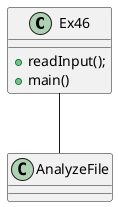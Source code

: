 @startuml
'https://plantuml.com/sequence-diagram

class Ex46{

    + readInput();
    + main()
}

class AnalyzeFile{

}

Ex46 -- AnalyzeFile

@enduml
